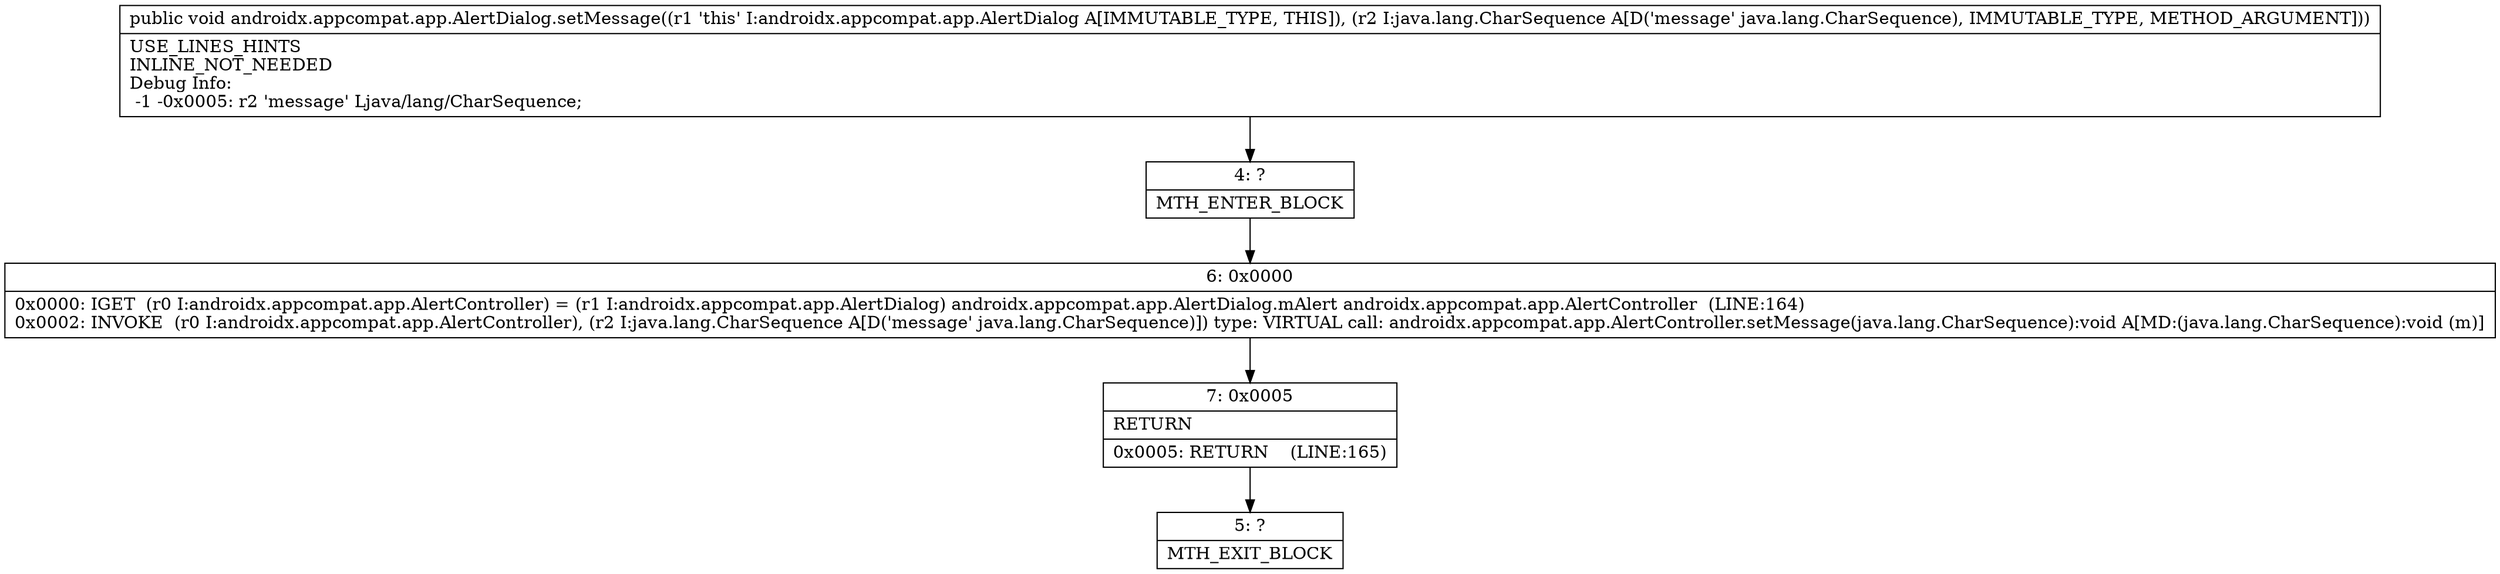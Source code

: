 digraph "CFG forandroidx.appcompat.app.AlertDialog.setMessage(Ljava\/lang\/CharSequence;)V" {
Node_4 [shape=record,label="{4\:\ ?|MTH_ENTER_BLOCK\l}"];
Node_6 [shape=record,label="{6\:\ 0x0000|0x0000: IGET  (r0 I:androidx.appcompat.app.AlertController) = (r1 I:androidx.appcompat.app.AlertDialog) androidx.appcompat.app.AlertDialog.mAlert androidx.appcompat.app.AlertController  (LINE:164)\l0x0002: INVOKE  (r0 I:androidx.appcompat.app.AlertController), (r2 I:java.lang.CharSequence A[D('message' java.lang.CharSequence)]) type: VIRTUAL call: androidx.appcompat.app.AlertController.setMessage(java.lang.CharSequence):void A[MD:(java.lang.CharSequence):void (m)]\l}"];
Node_7 [shape=record,label="{7\:\ 0x0005|RETURN\l|0x0005: RETURN    (LINE:165)\l}"];
Node_5 [shape=record,label="{5\:\ ?|MTH_EXIT_BLOCK\l}"];
MethodNode[shape=record,label="{public void androidx.appcompat.app.AlertDialog.setMessage((r1 'this' I:androidx.appcompat.app.AlertDialog A[IMMUTABLE_TYPE, THIS]), (r2 I:java.lang.CharSequence A[D('message' java.lang.CharSequence), IMMUTABLE_TYPE, METHOD_ARGUMENT]))  | USE_LINES_HINTS\lINLINE_NOT_NEEDED\lDebug Info:\l  \-1 \-0x0005: r2 'message' Ljava\/lang\/CharSequence;\l}"];
MethodNode -> Node_4;Node_4 -> Node_6;
Node_6 -> Node_7;
Node_7 -> Node_5;
}

